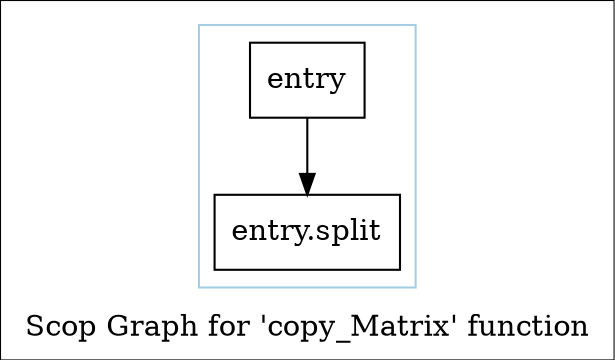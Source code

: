 digraph "Scop Graph for 'copy_Matrix' function" {
	label="Scop Graph for 'copy_Matrix' function";

	Node0x9a1e6a0 [shape=record,label="{entry}"];
	Node0x9a1e6a0 -> Node0x99eb560;
	Node0x99eb560 [shape=record,label="{entry.split}"];
	colorscheme = "paired12"
        subgraph cluster_0x9a1e820 {
          label = "";
          style = solid;
          color = 1
          Node0x9a1e6a0;
          Node0x99eb560;
        }
}
